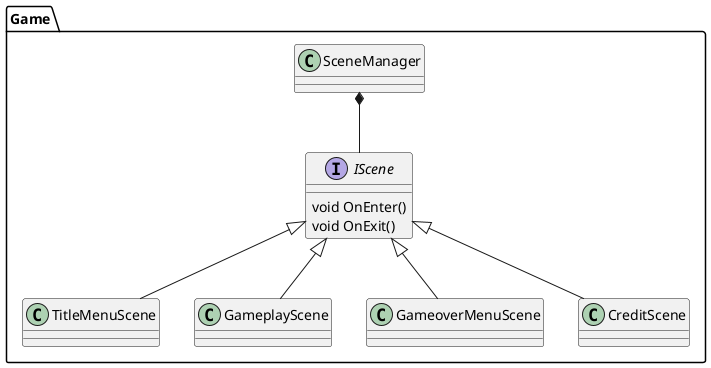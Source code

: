 ﻿@startuml

namespace Game {

interface IScene {
  void OnEnter()
  void OnExit()
}

class SceneManager {
}

SceneManager *-- IScene

class TitleMenuScene {
}
IScene <|-- TitleMenuScene

class GameplayScene {
}
IScene <|-- GameplayScene

class GameoverMenuScene {
}
IScene <|-- GameoverMenuScene

class CreditScene {
}
IScene <|-- CreditScene

}

@enduml
